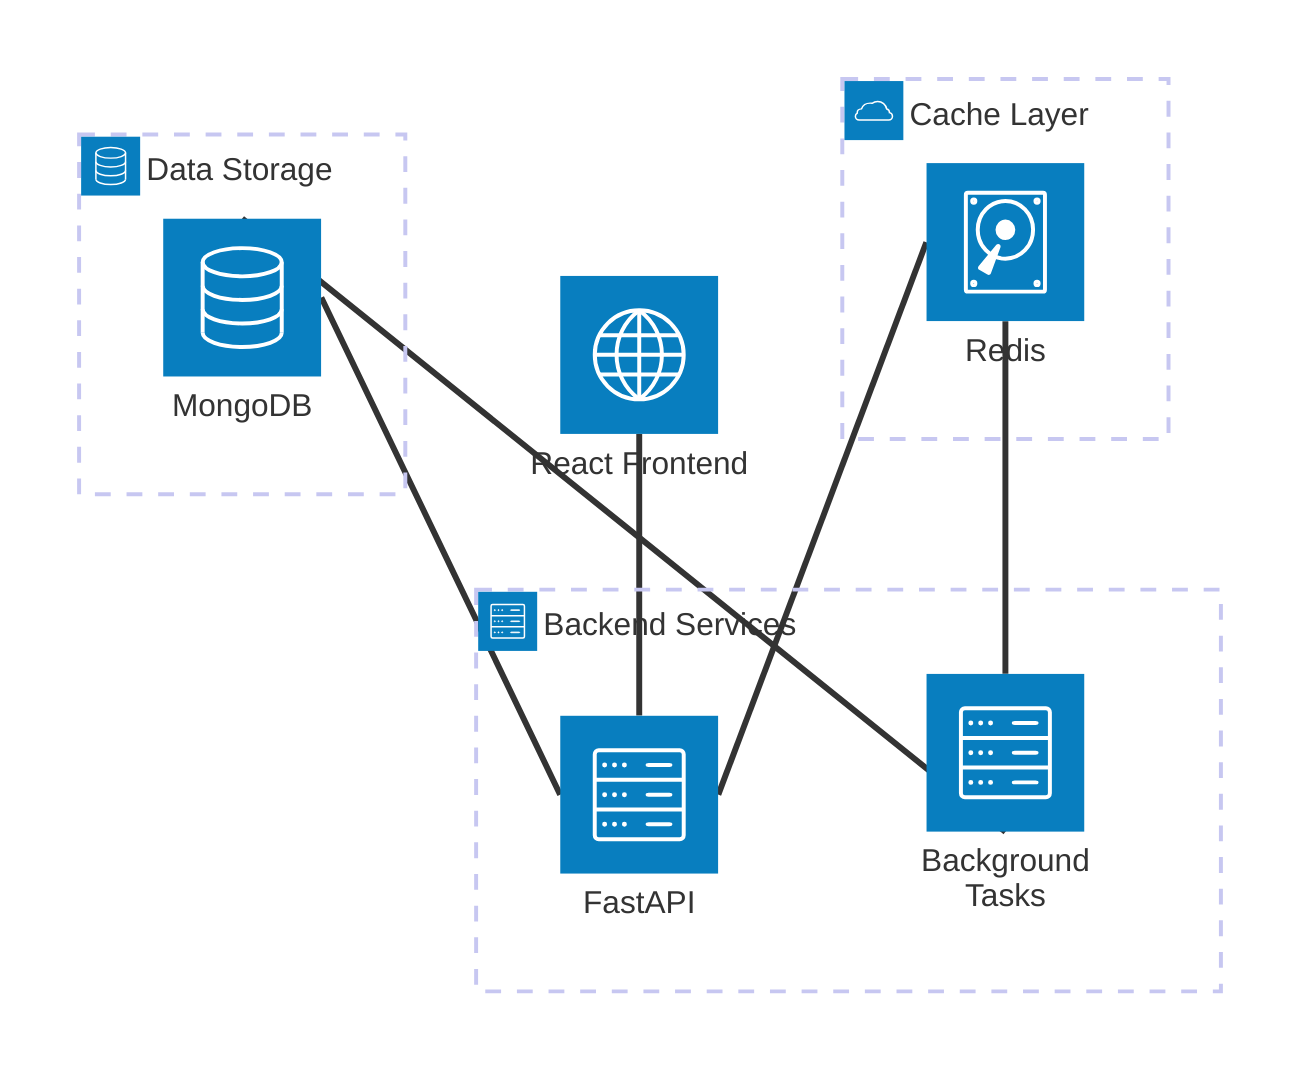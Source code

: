 architecture-beta
    group backend(server)[Backend Services]
    group storage(database)[Data Storage]
    group cache(cloud)[Cache Layer]
    
    service api(server)[FastAPI] in backend
    service worker(server)[Background Tasks] in backend
    
    service mongodb(database)[MongoDB] in storage
    service redis(disk)[Redis] in cache
    
    service frontend(internet)[React Frontend]
    
    frontend:B -- T:api
    api:L -- R:mongodb
    api:R -- L:redis
    worker:B -- T:mongodb
    worker:T -- B:redis